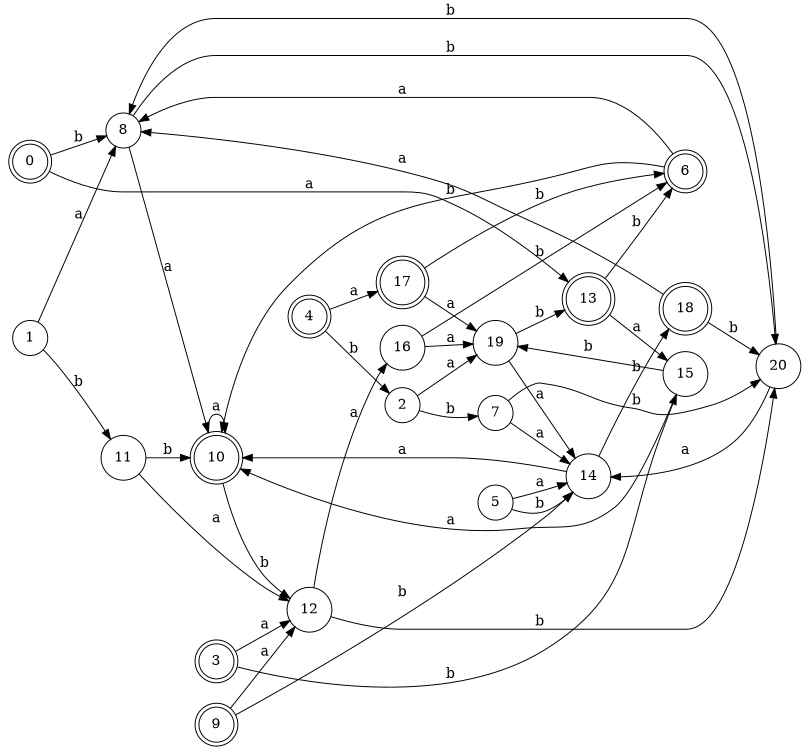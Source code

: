 digraph n17_3 {
__start0 [label="" shape="none"];

rankdir=LR;
size="8,5";

s0 [style="rounded,filled", color="black", fillcolor="white" shape="doublecircle", label="0"];
s1 [style="filled", color="black", fillcolor="white" shape="circle", label="1"];
s2 [style="filled", color="black", fillcolor="white" shape="circle", label="2"];
s3 [style="rounded,filled", color="black", fillcolor="white" shape="doublecircle", label="3"];
s4 [style="rounded,filled", color="black", fillcolor="white" shape="doublecircle", label="4"];
s5 [style="filled", color="black", fillcolor="white" shape="circle", label="5"];
s6 [style="rounded,filled", color="black", fillcolor="white" shape="doublecircle", label="6"];
s7 [style="filled", color="black", fillcolor="white" shape="circle", label="7"];
s8 [style="filled", color="black", fillcolor="white" shape="circle", label="8"];
s9 [style="rounded,filled", color="black", fillcolor="white" shape="doublecircle", label="9"];
s10 [style="rounded,filled", color="black", fillcolor="white" shape="doublecircle", label="10"];
s11 [style="filled", color="black", fillcolor="white" shape="circle", label="11"];
s12 [style="filled", color="black", fillcolor="white" shape="circle", label="12"];
s13 [style="rounded,filled", color="black", fillcolor="white" shape="doublecircle", label="13"];
s14 [style="filled", color="black", fillcolor="white" shape="circle", label="14"];
s15 [style="filled", color="black", fillcolor="white" shape="circle", label="15"];
s16 [style="filled", color="black", fillcolor="white" shape="circle", label="16"];
s17 [style="rounded,filled", color="black", fillcolor="white" shape="doublecircle", label="17"];
s18 [style="rounded,filled", color="black", fillcolor="white" shape="doublecircle", label="18"];
s19 [style="filled", color="black", fillcolor="white" shape="circle", label="19"];
s20 [style="filled", color="black", fillcolor="white" shape="circle", label="20"];
s0 -> s13 [label="a"];
s0 -> s8 [label="b"];
s1 -> s8 [label="a"];
s1 -> s11 [label="b"];
s2 -> s19 [label="a"];
s2 -> s7 [label="b"];
s3 -> s12 [label="a"];
s3 -> s15 [label="b"];
s4 -> s17 [label="a"];
s4 -> s2 [label="b"];
s5 -> s14 [label="a"];
s5 -> s14 [label="b"];
s6 -> s8 [label="a"];
s6 -> s10 [label="b"];
s7 -> s14 [label="a"];
s7 -> s20 [label="b"];
s8 -> s10 [label="a"];
s8 -> s20 [label="b"];
s9 -> s12 [label="a"];
s9 -> s14 [label="b"];
s10 -> s10 [label="a"];
s10 -> s12 [label="b"];
s11 -> s12 [label="a"];
s11 -> s10 [label="b"];
s12 -> s16 [label="a"];
s12 -> s20 [label="b"];
s13 -> s15 [label="a"];
s13 -> s6 [label="b"];
s14 -> s10 [label="a"];
s14 -> s18 [label="b"];
s15 -> s10 [label="a"];
s15 -> s19 [label="b"];
s16 -> s19 [label="a"];
s16 -> s6 [label="b"];
s17 -> s19 [label="a"];
s17 -> s6 [label="b"];
s18 -> s8 [label="a"];
s18 -> s20 [label="b"];
s19 -> s14 [label="a"];
s19 -> s13 [label="b"];
s20 -> s14 [label="a"];
s20 -> s8 [label="b"];

}